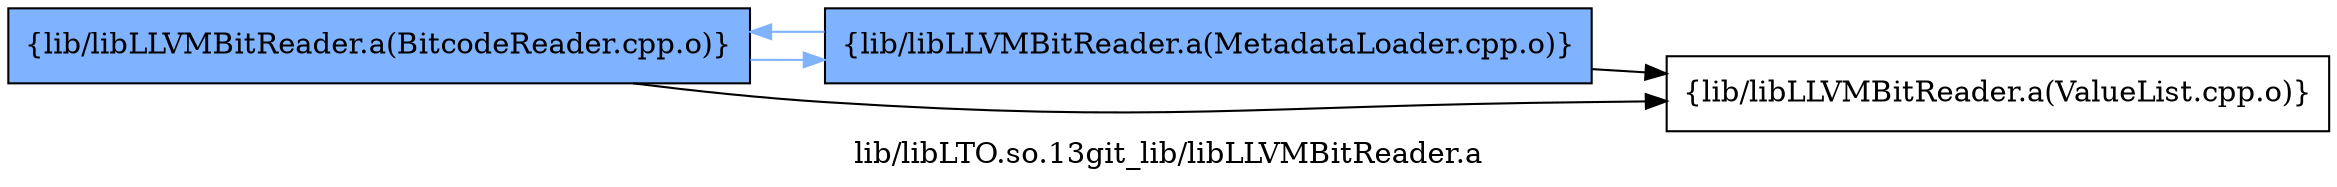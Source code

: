 digraph "lib/libLTO.so.13git_lib/libLLVMBitReader.a" {
	label="lib/libLTO.so.13git_lib/libLLVMBitReader.a";
	rankdir=LR;
	{ rank=same; Node0x55cc820301b8;  }
	{ rank=same; Node0x55cc820301b8;  }

	Node0x55cc820301b8 [shape=record,shape=box,group=1,style=filled,fillcolor="0.600000 0.5 1",label="{lib/libLLVMBitReader.a(BitcodeReader.cpp.o)}"];
	Node0x55cc820301b8 -> Node0x55cc8202fee8[color="0.600000 0.5 1"];
	Node0x55cc820301b8 -> Node0x55cc8202f268;
	Node0x55cc8202fee8 [shape=record,shape=box,group=1,style=filled,fillcolor="0.600000 0.5 1",label="{lib/libLLVMBitReader.a(MetadataLoader.cpp.o)}"];
	Node0x55cc8202fee8 -> Node0x55cc820301b8[color="0.600000 0.5 1"];
	Node0x55cc8202fee8 -> Node0x55cc8202f268;
	Node0x55cc8202f268 [shape=record,shape=box,group=0,label="{lib/libLLVMBitReader.a(ValueList.cpp.o)}"];
}
